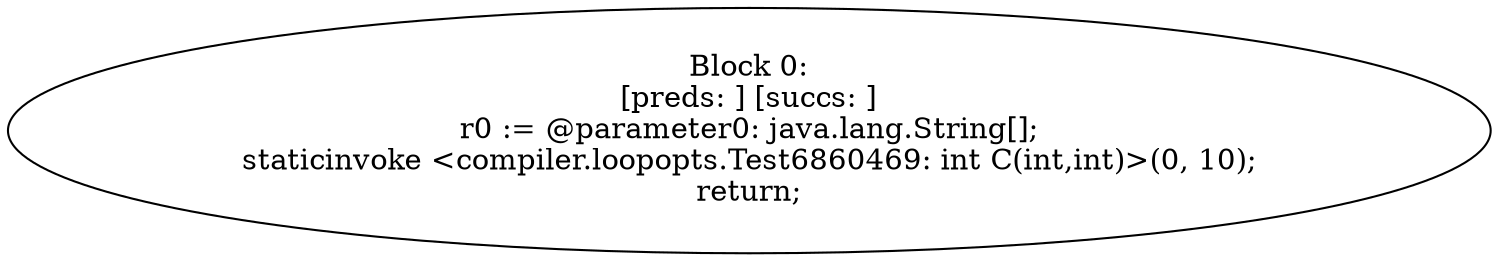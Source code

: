 digraph "unitGraph" {
    "Block 0:
[preds: ] [succs: ]
r0 := @parameter0: java.lang.String[];
staticinvoke <compiler.loopopts.Test6860469: int C(int,int)>(0, 10);
return;
"
}
